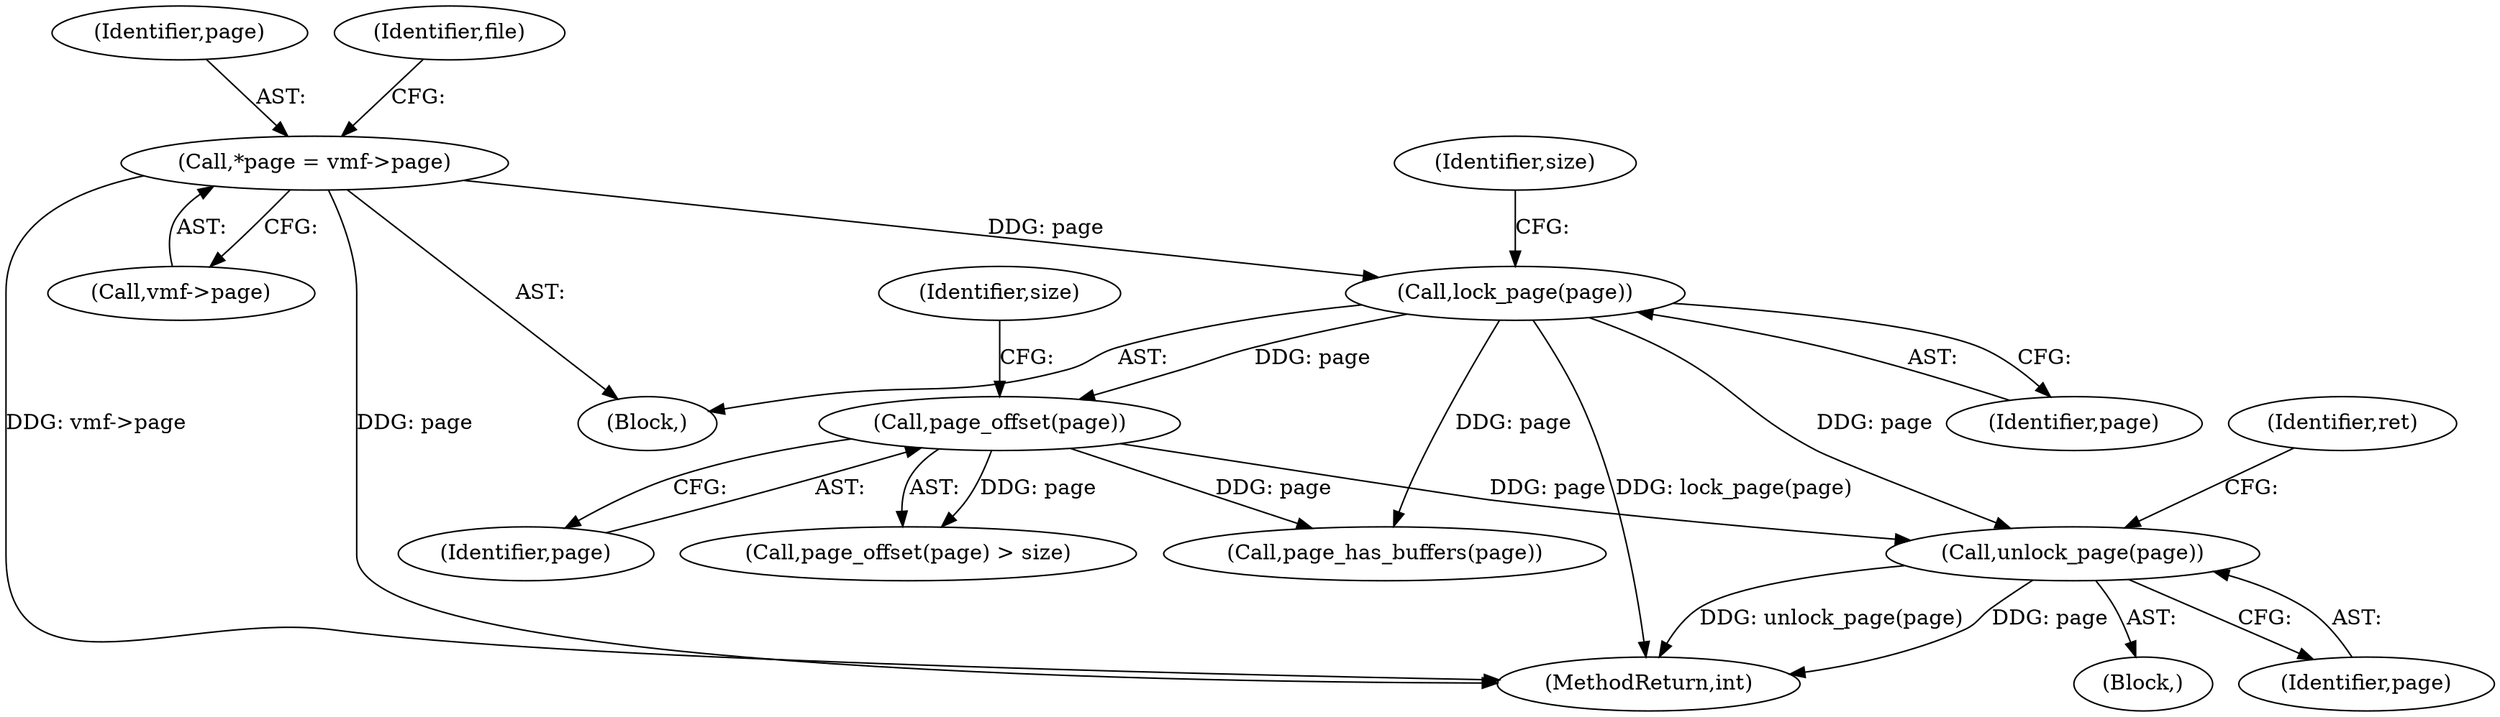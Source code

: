 digraph "0_linux_ea3d7209ca01da209cda6f0dea8be9cc4b7a933b_5@pointer" {
"1000210" [label="(Call,unlock_page(page))"];
"1000206" [label="(Call,page_offset(page))"];
"1000192" [label="(Call,lock_page(page))"];
"1000110" [label="(Call,*page = vmf->page)"];
"1000210" [label="(Call,unlock_page(page))"];
"1000193" [label="(Identifier,page)"];
"1000110" [label="(Call,*page = vmf->page)"];
"1000111" [label="(Identifier,page)"];
"1000192" [label="(Call,lock_page(page))"];
"1000206" [label="(Call,page_offset(page))"];
"1000112" [label="(Call,vmf->page)"];
"1000207" [label="(Identifier,page)"];
"1000213" [label="(Identifier,ret)"];
"1000234" [label="(Call,page_has_buffers(page))"];
"1000205" [label="(Call,page_offset(page) > size)"];
"1000108" [label="(Block,)"];
"1000195" [label="(Identifier,size)"];
"1000120" [label="(Identifier,file)"];
"1000208" [label="(Identifier,size)"];
"1000209" [label="(Block,)"];
"1000211" [label="(Identifier,page)"];
"1000349" [label="(MethodReturn,int)"];
"1000210" -> "1000209"  [label="AST: "];
"1000210" -> "1000211"  [label="CFG: "];
"1000211" -> "1000210"  [label="AST: "];
"1000213" -> "1000210"  [label="CFG: "];
"1000210" -> "1000349"  [label="DDG: unlock_page(page)"];
"1000210" -> "1000349"  [label="DDG: page"];
"1000206" -> "1000210"  [label="DDG: page"];
"1000192" -> "1000210"  [label="DDG: page"];
"1000206" -> "1000205"  [label="AST: "];
"1000206" -> "1000207"  [label="CFG: "];
"1000207" -> "1000206"  [label="AST: "];
"1000208" -> "1000206"  [label="CFG: "];
"1000206" -> "1000205"  [label="DDG: page"];
"1000192" -> "1000206"  [label="DDG: page"];
"1000206" -> "1000234"  [label="DDG: page"];
"1000192" -> "1000108"  [label="AST: "];
"1000192" -> "1000193"  [label="CFG: "];
"1000193" -> "1000192"  [label="AST: "];
"1000195" -> "1000192"  [label="CFG: "];
"1000192" -> "1000349"  [label="DDG: lock_page(page)"];
"1000110" -> "1000192"  [label="DDG: page"];
"1000192" -> "1000234"  [label="DDG: page"];
"1000110" -> "1000108"  [label="AST: "];
"1000110" -> "1000112"  [label="CFG: "];
"1000111" -> "1000110"  [label="AST: "];
"1000112" -> "1000110"  [label="AST: "];
"1000120" -> "1000110"  [label="CFG: "];
"1000110" -> "1000349"  [label="DDG: vmf->page"];
"1000110" -> "1000349"  [label="DDG: page"];
}
